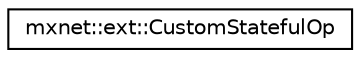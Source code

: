 digraph "Graphical Class Hierarchy"
{
 // LATEX_PDF_SIZE
  edge [fontname="Helvetica",fontsize="10",labelfontname="Helvetica",labelfontsize="10"];
  node [fontname="Helvetica",fontsize="10",shape=record];
  rankdir="LR";
  Node0 [label="mxnet::ext::CustomStatefulOp",height=0.2,width=0.4,color="black", fillcolor="white", style="filled",URL="$classmxnet_1_1ext_1_1CustomStatefulOp.html",tooltip="An abstract class for library authors creating stateful op custom library should override Forward and..."];
}
